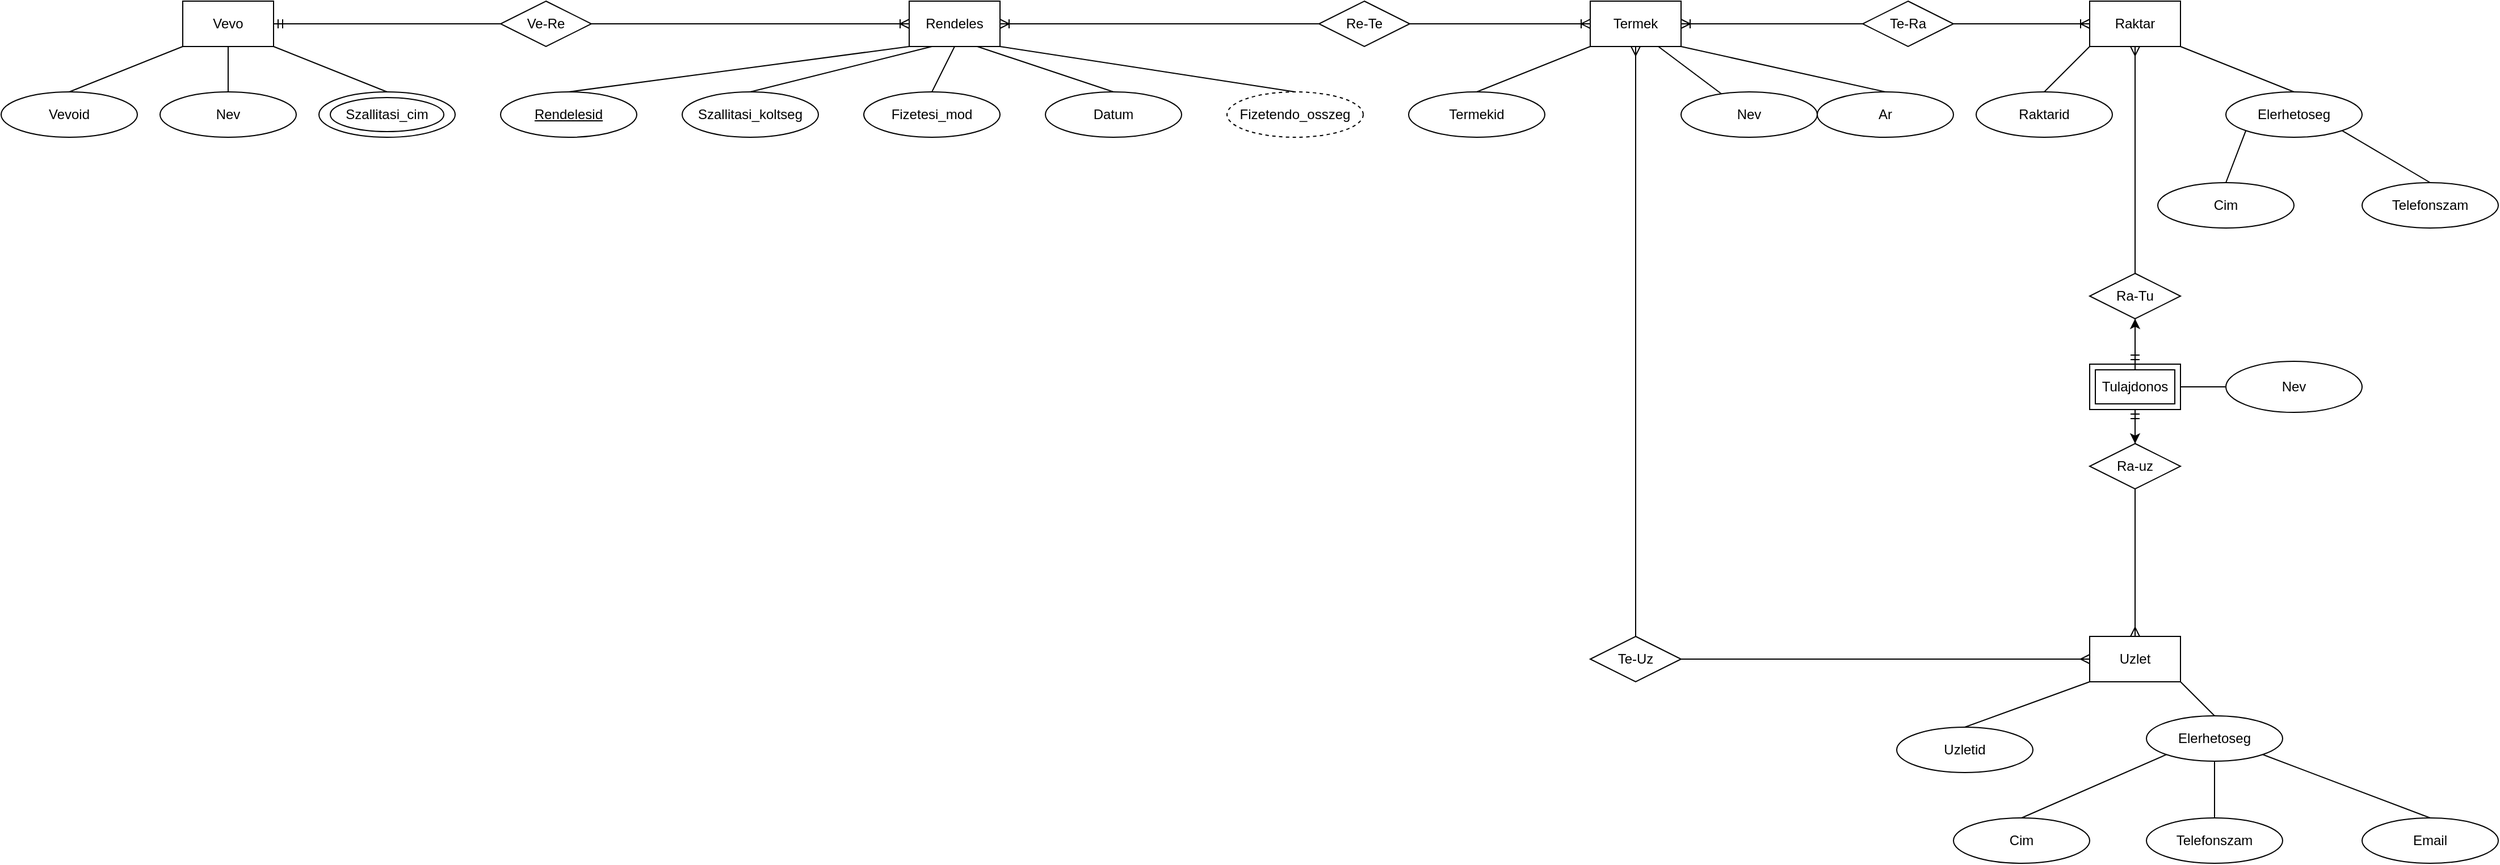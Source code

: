 <mxfile version="25.0.3">
  <diagram name="1 oldal" id="ZznkhlM1hTaa_zSXllxA">
    <mxGraphModel dx="2390" dy="1273" grid="0" gridSize="10" guides="1" tooltips="1" connect="1" arrows="1" fold="1" page="0" pageScale="1" pageWidth="827" pageHeight="1169" math="0" shadow="0">
      <root>
        <mxCell id="0" />
        <mxCell id="1" parent="0" />
        <mxCell id="7HbJ3YJ8rE8qMHtArInR-1" value="Nev" style="ellipse;whiteSpace=wrap;html=1;" parent="1" vertex="1">
          <mxGeometry x="220" y="320" width="120" height="40" as="geometry" />
        </mxCell>
        <mxCell id="7HbJ3YJ8rE8qMHtArInR-2" value="Vevoid" style="ellipse;whiteSpace=wrap;html=1;strokeColor=default;gradientColor=none;" parent="1" vertex="1">
          <mxGeometry x="80" y="320" width="120" height="40" as="geometry" />
        </mxCell>
        <mxCell id="7HbJ3YJ8rE8qMHtArInR-3" value="" style="ellipse;whiteSpace=wrap;html=1;" parent="1" vertex="1">
          <mxGeometry x="360" y="320" width="120" height="40" as="geometry" />
        </mxCell>
        <mxCell id="7HbJ3YJ8rE8qMHtArInR-4" value="Rendelesid" style="ellipse;whiteSpace=wrap;html=1;fontStyle=4" parent="1" vertex="1">
          <mxGeometry x="520" y="320" width="120" height="40" as="geometry" />
        </mxCell>
        <mxCell id="7HbJ3YJ8rE8qMHtArInR-5" value="Vevo" style="rounded=0;whiteSpace=wrap;html=1;strokeWidth=1;" parent="1" vertex="1">
          <mxGeometry x="240" y="240" width="80" height="40" as="geometry" />
        </mxCell>
        <mxCell id="7HbJ3YJ8rE8qMHtArInR-6" value="Szallitasi_cim" style="ellipse;whiteSpace=wrap;html=1;" parent="1" vertex="1">
          <mxGeometry x="370" y="325" width="100" height="30" as="geometry" />
        </mxCell>
        <mxCell id="7HbJ3YJ8rE8qMHtArInR-7" value="Rendeles" style="rounded=0;whiteSpace=wrap;html=1;" parent="1" vertex="1">
          <mxGeometry x="880" y="240" width="80" height="40" as="geometry" />
        </mxCell>
        <mxCell id="7HbJ3YJ8rE8qMHtArInR-9" value="Szallitasi_koltseg" style="ellipse;whiteSpace=wrap;html=1;" parent="1" vertex="1">
          <mxGeometry x="680" y="320" width="120" height="40" as="geometry" />
        </mxCell>
        <mxCell id="7HbJ3YJ8rE8qMHtArInR-10" value="Fizetesi_mod" style="ellipse;whiteSpace=wrap;html=1;" parent="1" vertex="1">
          <mxGeometry x="840" y="320" width="120" height="40" as="geometry" />
        </mxCell>
        <mxCell id="7HbJ3YJ8rE8qMHtArInR-11" value="Datum" style="ellipse;whiteSpace=wrap;html=1;" parent="1" vertex="1">
          <mxGeometry x="1000" y="320" width="120" height="40" as="geometry" />
        </mxCell>
        <mxCell id="7HbJ3YJ8rE8qMHtArInR-12" value="Fizetendo_osszeg" style="ellipse;whiteSpace=wrap;html=1;dashed=1;" parent="1" vertex="1">
          <mxGeometry x="1160" y="320" width="120" height="40" as="geometry" />
        </mxCell>
        <mxCell id="7HbJ3YJ8rE8qMHtArInR-13" value="Nev" style="ellipse;whiteSpace=wrap;html=1;" parent="1" vertex="1">
          <mxGeometry x="1560" y="320" width="120" height="40" as="geometry" />
        </mxCell>
        <mxCell id="7HbJ3YJ8rE8qMHtArInR-15" value="Ar" style="ellipse;whiteSpace=wrap;html=1;" parent="1" vertex="1">
          <mxGeometry x="1680" y="320" width="120" height="40" as="geometry" />
        </mxCell>
        <mxCell id="7HbJ3YJ8rE8qMHtArInR-16" value="&lt;div&gt;Termekid&lt;/div&gt;" style="ellipse;whiteSpace=wrap;html=1;" parent="1" vertex="1">
          <mxGeometry x="1320" y="320" width="120" height="40" as="geometry" />
        </mxCell>
        <mxCell id="7HbJ3YJ8rE8qMHtArInR-17" value="&lt;div&gt;Uzlet&lt;/div&gt;" style="rounded=0;whiteSpace=wrap;html=1;" parent="1" vertex="1">
          <mxGeometry x="1920" y="800" width="80" height="40" as="geometry" />
        </mxCell>
        <mxCell id="7HbJ3YJ8rE8qMHtArInR-18" value="Ve-Re" style="rhombus;whiteSpace=wrap;html=1;" parent="1" vertex="1">
          <mxGeometry x="520" y="240" width="80" height="40" as="geometry" />
        </mxCell>
        <mxCell id="7HbJ3YJ8rE8qMHtArInR-23" value="" style="edgeStyle=entityRelationEdgeStyle;fontSize=12;html=1;endArrow=ERmandOne;rounded=0;entryX=1;entryY=0.5;entryDx=0;entryDy=0;exitX=0;exitY=0.5;exitDx=0;exitDy=0;endFill=0;" parent="1" source="7HbJ3YJ8rE8qMHtArInR-18" target="7HbJ3YJ8rE8qMHtArInR-5" edge="1">
          <mxGeometry width="100" height="100" relative="1" as="geometry">
            <mxPoint x="810" y="210" as="sourcePoint" />
            <mxPoint x="240" y="180" as="targetPoint" />
          </mxGeometry>
        </mxCell>
        <mxCell id="7HbJ3YJ8rE8qMHtArInR-24" value="" style="edgeStyle=entityRelationEdgeStyle;fontSize=12;html=1;endArrow=ERoneToMany;rounded=0;entryX=0;entryY=0.5;entryDx=0;entryDy=0;exitX=1;exitY=0.5;exitDx=0;exitDy=0;" parent="1" source="7HbJ3YJ8rE8qMHtArInR-18" target="7HbJ3YJ8rE8qMHtArInR-7" edge="1">
          <mxGeometry width="100" height="100" relative="1" as="geometry">
            <mxPoint x="810" y="410" as="sourcePoint" />
            <mxPoint x="910" y="310" as="targetPoint" />
          </mxGeometry>
        </mxCell>
        <mxCell id="7HbJ3YJ8rE8qMHtArInR-25" value="" style="endArrow=none;html=1;rounded=0;entryX=0;entryY=1;entryDx=0;entryDy=0;exitX=0.5;exitY=0;exitDx=0;exitDy=0;" parent="1" source="7HbJ3YJ8rE8qMHtArInR-2" target="7HbJ3YJ8rE8qMHtArInR-5" edge="1">
          <mxGeometry width="50" height="50" relative="1" as="geometry">
            <mxPoint x="330" y="390" as="sourcePoint" />
            <mxPoint x="380" y="340" as="targetPoint" />
          </mxGeometry>
        </mxCell>
        <mxCell id="7HbJ3YJ8rE8qMHtArInR-26" value="" style="endArrow=none;html=1;rounded=0;entryX=0.5;entryY=1;entryDx=0;entryDy=0;exitX=0.5;exitY=0;exitDx=0;exitDy=0;" parent="1" source="7HbJ3YJ8rE8qMHtArInR-1" target="7HbJ3YJ8rE8qMHtArInR-5" edge="1">
          <mxGeometry width="50" height="50" relative="1" as="geometry">
            <mxPoint x="330" y="390" as="sourcePoint" />
            <mxPoint x="380" y="340" as="targetPoint" />
          </mxGeometry>
        </mxCell>
        <mxCell id="7HbJ3YJ8rE8qMHtArInR-27" value="" style="endArrow=none;html=1;rounded=0;entryX=1;entryY=1;entryDx=0;entryDy=0;exitX=0.5;exitY=0;exitDx=0;exitDy=0;" parent="1" source="7HbJ3YJ8rE8qMHtArInR-3" target="7HbJ3YJ8rE8qMHtArInR-5" edge="1">
          <mxGeometry width="50" height="50" relative="1" as="geometry">
            <mxPoint x="330" y="390" as="sourcePoint" />
            <mxPoint x="380" y="340" as="targetPoint" />
          </mxGeometry>
        </mxCell>
        <mxCell id="7HbJ3YJ8rE8qMHtArInR-29" value="" style="endArrow=none;html=1;rounded=0;entryX=0;entryY=1;entryDx=0;entryDy=0;exitX=0.5;exitY=0;exitDx=0;exitDy=0;" parent="1" source="7HbJ3YJ8rE8qMHtArInR-4" target="7HbJ3YJ8rE8qMHtArInR-7" edge="1">
          <mxGeometry width="50" height="50" relative="1" as="geometry">
            <mxPoint x="330" y="390" as="sourcePoint" />
            <mxPoint x="380" y="340" as="targetPoint" />
          </mxGeometry>
        </mxCell>
        <mxCell id="7HbJ3YJ8rE8qMHtArInR-30" value="" style="endArrow=none;html=1;rounded=0;exitX=0.5;exitY=0;exitDx=0;exitDy=0;entryX=0.25;entryY=1;entryDx=0;entryDy=0;" parent="1" source="7HbJ3YJ8rE8qMHtArInR-9" target="7HbJ3YJ8rE8qMHtArInR-7" edge="1">
          <mxGeometry width="50" height="50" relative="1" as="geometry">
            <mxPoint x="330" y="390" as="sourcePoint" />
            <mxPoint x="380" y="340" as="targetPoint" />
          </mxGeometry>
        </mxCell>
        <mxCell id="7HbJ3YJ8rE8qMHtArInR-31" value="" style="endArrow=none;html=1;rounded=0;entryX=0.5;entryY=0;entryDx=0;entryDy=0;exitX=0.5;exitY=1;exitDx=0;exitDy=0;" parent="1" source="7HbJ3YJ8rE8qMHtArInR-7" target="7HbJ3YJ8rE8qMHtArInR-10" edge="1">
          <mxGeometry width="50" height="50" relative="1" as="geometry">
            <mxPoint x="330" y="390" as="sourcePoint" />
            <mxPoint x="450" y="440" as="targetPoint" />
          </mxGeometry>
        </mxCell>
        <mxCell id="7HbJ3YJ8rE8qMHtArInR-32" value="" style="endArrow=none;html=1;rounded=0;entryX=0.5;entryY=0;entryDx=0;entryDy=0;exitX=0.75;exitY=1;exitDx=0;exitDy=0;" parent="1" source="7HbJ3YJ8rE8qMHtArInR-7" target="7HbJ3YJ8rE8qMHtArInR-11" edge="1">
          <mxGeometry width="50" height="50" relative="1" as="geometry">
            <mxPoint x="850" y="390" as="sourcePoint" />
            <mxPoint x="900" y="340" as="targetPoint" />
          </mxGeometry>
        </mxCell>
        <mxCell id="7HbJ3YJ8rE8qMHtArInR-33" value="" style="endArrow=none;html=1;rounded=0;entryX=0.5;entryY=0;entryDx=0;entryDy=0;exitX=1;exitY=1;exitDx=0;exitDy=0;" parent="1" source="7HbJ3YJ8rE8qMHtArInR-7" target="7HbJ3YJ8rE8qMHtArInR-12" edge="1">
          <mxGeometry width="50" height="50" relative="1" as="geometry">
            <mxPoint x="850" y="390" as="sourcePoint" />
            <mxPoint x="900" y="340" as="targetPoint" />
          </mxGeometry>
        </mxCell>
        <mxCell id="7HbJ3YJ8rE8qMHtArInR-34" value="Termek" style="rounded=0;whiteSpace=wrap;html=1;" parent="1" vertex="1">
          <mxGeometry x="1480" y="240" width="80" height="40" as="geometry" />
        </mxCell>
        <mxCell id="7HbJ3YJ8rE8qMHtArInR-35" value="&lt;div&gt;Re-Te&lt;/div&gt;" style="rhombus;whiteSpace=wrap;html=1;" parent="1" vertex="1">
          <mxGeometry x="1241" y="240" width="80" height="40" as="geometry" />
        </mxCell>
        <mxCell id="7HbJ3YJ8rE8qMHtArInR-36" value="" style="edgeStyle=entityRelationEdgeStyle;fontSize=12;html=1;endArrow=ERoneToMany;rounded=0;entryX=1;entryY=0.5;entryDx=0;entryDy=0;exitX=0;exitY=0.5;exitDx=0;exitDy=0;" parent="1" source="7HbJ3YJ8rE8qMHtArInR-35" target="7HbJ3YJ8rE8qMHtArInR-7" edge="1">
          <mxGeometry width="100" height="100" relative="1" as="geometry">
            <mxPoint x="1190" y="220" as="sourcePoint" />
            <mxPoint x="1470" y="220" as="targetPoint" />
          </mxGeometry>
        </mxCell>
        <mxCell id="7HbJ3YJ8rE8qMHtArInR-37" value="" style="edgeStyle=entityRelationEdgeStyle;fontSize=12;html=1;endArrow=ERoneToMany;rounded=0;entryX=0;entryY=0.5;entryDx=0;entryDy=0;exitX=1;exitY=0.5;exitDx=0;exitDy=0;" parent="1" source="7HbJ3YJ8rE8qMHtArInR-35" target="7HbJ3YJ8rE8qMHtArInR-34" edge="1">
          <mxGeometry width="100" height="100" relative="1" as="geometry">
            <mxPoint x="1370" y="160" as="sourcePoint" />
            <mxPoint x="1650" y="160" as="targetPoint" />
          </mxGeometry>
        </mxCell>
        <mxCell id="7HbJ3YJ8rE8qMHtArInR-38" value="" style="endArrow=none;html=1;rounded=0;entryX=0;entryY=1;entryDx=0;entryDy=0;exitX=0.5;exitY=0;exitDx=0;exitDy=0;" parent="1" source="7HbJ3YJ8rE8qMHtArInR-16" target="7HbJ3YJ8rE8qMHtArInR-34" edge="1">
          <mxGeometry width="50" height="50" relative="1" as="geometry">
            <mxPoint x="1420" y="390" as="sourcePoint" />
            <mxPoint x="1470" y="340" as="targetPoint" />
          </mxGeometry>
        </mxCell>
        <mxCell id="7HbJ3YJ8rE8qMHtArInR-39" value="" style="endArrow=none;html=1;rounded=0;entryX=0.75;entryY=1;entryDx=0;entryDy=0;" parent="1" source="7HbJ3YJ8rE8qMHtArInR-13" target="7HbJ3YJ8rE8qMHtArInR-34" edge="1">
          <mxGeometry width="50" height="50" relative="1" as="geometry">
            <mxPoint x="1420" y="390" as="sourcePoint" />
            <mxPoint x="1560" y="300" as="targetPoint" />
          </mxGeometry>
        </mxCell>
        <mxCell id="7HbJ3YJ8rE8qMHtArInR-40" value="" style="endArrow=none;html=1;rounded=0;entryX=1;entryY=1;entryDx=0;entryDy=0;exitX=0.5;exitY=0;exitDx=0;exitDy=0;" parent="1" source="7HbJ3YJ8rE8qMHtArInR-15" target="7HbJ3YJ8rE8qMHtArInR-34" edge="1">
          <mxGeometry width="50" height="50" relative="1" as="geometry">
            <mxPoint x="1420" y="390" as="sourcePoint" />
            <mxPoint x="1470" y="340" as="targetPoint" />
          </mxGeometry>
        </mxCell>
        <mxCell id="7HbJ3YJ8rE8qMHtArInR-41" value="&lt;div&gt;Raktar&lt;/div&gt;" style="rounded=0;whiteSpace=wrap;html=1;" parent="1" vertex="1">
          <mxGeometry x="1920" y="240" width="80" height="40" as="geometry" />
        </mxCell>
        <mxCell id="7HbJ3YJ8rE8qMHtArInR-42" value="Te-Ra" style="rhombus;whiteSpace=wrap;html=1;" parent="1" vertex="1">
          <mxGeometry x="1720" y="240" width="80" height="40" as="geometry" />
        </mxCell>
        <mxCell id="7HbJ3YJ8rE8qMHtArInR-44" value="" style="edgeStyle=entityRelationEdgeStyle;fontSize=12;html=1;endArrow=ERoneToMany;rounded=0;entryX=1;entryY=0.5;entryDx=0;entryDy=0;exitX=0;exitY=0.5;exitDx=0;exitDy=0;" parent="1" source="7HbJ3YJ8rE8qMHtArInR-42" target="7HbJ3YJ8rE8qMHtArInR-34" edge="1">
          <mxGeometry width="100" height="100" relative="1" as="geometry">
            <mxPoint x="1590" y="450" as="sourcePoint" />
            <mxPoint x="1769" y="450" as="targetPoint" />
          </mxGeometry>
        </mxCell>
        <mxCell id="7HbJ3YJ8rE8qMHtArInR-45" value="" style="edgeStyle=entityRelationEdgeStyle;fontSize=12;html=1;endArrow=ERoneToMany;rounded=0;entryX=0;entryY=0.5;entryDx=0;entryDy=0;exitX=1;exitY=0.5;exitDx=0;exitDy=0;" parent="1" source="7HbJ3YJ8rE8qMHtArInR-42" target="7HbJ3YJ8rE8qMHtArInR-41" edge="1">
          <mxGeometry width="100" height="100" relative="1" as="geometry">
            <mxPoint x="1760" y="440" as="sourcePoint" />
            <mxPoint x="1939" y="440" as="targetPoint" />
          </mxGeometry>
        </mxCell>
        <mxCell id="7HbJ3YJ8rE8qMHtArInR-46" value="Raktarid" style="ellipse;whiteSpace=wrap;html=1;" parent="1" vertex="1">
          <mxGeometry x="1820" y="320" width="120" height="40" as="geometry" />
        </mxCell>
        <mxCell id="7HbJ3YJ8rE8qMHtArInR-47" value="Elerhetoseg" style="ellipse;whiteSpace=wrap;html=1;" parent="1" vertex="1">
          <mxGeometry x="2040" y="320" width="120" height="40" as="geometry" />
        </mxCell>
        <mxCell id="7HbJ3YJ8rE8qMHtArInR-48" value="Cim" style="ellipse;whiteSpace=wrap;html=1;" parent="1" vertex="1">
          <mxGeometry x="1980" y="400" width="120" height="40" as="geometry" />
        </mxCell>
        <mxCell id="7HbJ3YJ8rE8qMHtArInR-49" value="Telefonszam" style="ellipse;whiteSpace=wrap;html=1;" parent="1" vertex="1">
          <mxGeometry x="2160" y="400" width="120" height="40" as="geometry" />
        </mxCell>
        <mxCell id="7HbJ3YJ8rE8qMHtArInR-50" value="" style="endArrow=none;html=1;rounded=0;entryX=0;entryY=1;entryDx=0;entryDy=0;exitX=0.5;exitY=0;exitDx=0;exitDy=0;" parent="1" source="7HbJ3YJ8rE8qMHtArInR-48" target="7HbJ3YJ8rE8qMHtArInR-47" edge="1">
          <mxGeometry width="50" height="50" relative="1" as="geometry">
            <mxPoint x="1740" y="420" as="sourcePoint" />
            <mxPoint x="1790" y="370" as="targetPoint" />
          </mxGeometry>
        </mxCell>
        <mxCell id="7HbJ3YJ8rE8qMHtArInR-51" value="" style="endArrow=none;html=1;rounded=0;entryX=0.5;entryY=0;entryDx=0;entryDy=0;exitX=1;exitY=1;exitDx=0;exitDy=0;" parent="1" source="7HbJ3YJ8rE8qMHtArInR-47" target="7HbJ3YJ8rE8qMHtArInR-49" edge="1">
          <mxGeometry width="50" height="50" relative="1" as="geometry">
            <mxPoint x="1740" y="420" as="sourcePoint" />
            <mxPoint x="1790" y="370" as="targetPoint" />
          </mxGeometry>
        </mxCell>
        <mxCell id="7HbJ3YJ8rE8qMHtArInR-52" value="" style="endArrow=none;html=1;rounded=0;entryX=0;entryY=1;entryDx=0;entryDy=0;exitX=0.5;exitY=0;exitDx=0;exitDy=0;" parent="1" source="7HbJ3YJ8rE8qMHtArInR-46" target="7HbJ3YJ8rE8qMHtArInR-41" edge="1">
          <mxGeometry width="50" height="50" relative="1" as="geometry">
            <mxPoint x="1740" y="420" as="sourcePoint" />
            <mxPoint x="1790" y="370" as="targetPoint" />
          </mxGeometry>
        </mxCell>
        <mxCell id="7HbJ3YJ8rE8qMHtArInR-53" value="" style="endArrow=none;html=1;rounded=0;entryX=0.5;entryY=0;entryDx=0;entryDy=0;exitX=1;exitY=1;exitDx=0;exitDy=0;" parent="1" source="7HbJ3YJ8rE8qMHtArInR-41" target="7HbJ3YJ8rE8qMHtArInR-47" edge="1">
          <mxGeometry width="50" height="50" relative="1" as="geometry">
            <mxPoint x="1740" y="420" as="sourcePoint" />
            <mxPoint x="1790" y="370" as="targetPoint" />
          </mxGeometry>
        </mxCell>
        <mxCell id="7HbJ3YJ8rE8qMHtArInR-54" value="Elerhetoseg" style="ellipse;whiteSpace=wrap;html=1;" parent="1" vertex="1">
          <mxGeometry x="1970" y="870" width="120" height="40" as="geometry" />
        </mxCell>
        <mxCell id="7HbJ3YJ8rE8qMHtArInR-56" style="edgeStyle=orthogonalEdgeStyle;rounded=0;orthogonalLoop=1;jettySize=auto;html=1;exitX=0.5;exitY=1;exitDx=0;exitDy=0;" parent="1" source="7HbJ3YJ8rE8qMHtArInR-54" target="7HbJ3YJ8rE8qMHtArInR-54" edge="1">
          <mxGeometry relative="1" as="geometry" />
        </mxCell>
        <mxCell id="7HbJ3YJ8rE8qMHtArInR-57" value="&lt;div&gt;Email&lt;/div&gt;" style="ellipse;whiteSpace=wrap;html=1;" parent="1" vertex="1">
          <mxGeometry x="2160" y="960" width="120" height="40" as="geometry" />
        </mxCell>
        <mxCell id="7HbJ3YJ8rE8qMHtArInR-58" value="Cim" style="ellipse;whiteSpace=wrap;html=1;" parent="1" vertex="1">
          <mxGeometry x="1800" y="960" width="120" height="40" as="geometry" />
        </mxCell>
        <mxCell id="7HbJ3YJ8rE8qMHtArInR-59" value="Telefonszam" style="ellipse;whiteSpace=wrap;html=1;" parent="1" vertex="1">
          <mxGeometry x="1970" y="960" width="120" height="40" as="geometry" />
        </mxCell>
        <mxCell id="7HbJ3YJ8rE8qMHtArInR-60" value="" style="endArrow=none;html=1;rounded=0;entryX=0;entryY=1;entryDx=0;entryDy=0;exitX=0.5;exitY=0;exitDx=0;exitDy=0;" parent="1" source="7HbJ3YJ8rE8qMHtArInR-58" target="7HbJ3YJ8rE8qMHtArInR-54" edge="1">
          <mxGeometry width="50" height="50" relative="1" as="geometry">
            <mxPoint x="2110" y="760" as="sourcePoint" />
            <mxPoint x="2160" y="710" as="targetPoint" />
          </mxGeometry>
        </mxCell>
        <mxCell id="7HbJ3YJ8rE8qMHtArInR-61" value="" style="endArrow=none;html=1;rounded=0;entryX=0.5;entryY=1;entryDx=0;entryDy=0;exitX=0.5;exitY=0;exitDx=0;exitDy=0;" parent="1" source="7HbJ3YJ8rE8qMHtArInR-59" target="7HbJ3YJ8rE8qMHtArInR-54" edge="1">
          <mxGeometry width="50" height="50" relative="1" as="geometry">
            <mxPoint x="2110" y="760" as="sourcePoint" />
            <mxPoint x="2160" y="710" as="targetPoint" />
          </mxGeometry>
        </mxCell>
        <mxCell id="7HbJ3YJ8rE8qMHtArInR-62" value="" style="endArrow=none;html=1;rounded=0;entryX=0.5;entryY=0;entryDx=0;entryDy=0;exitX=1;exitY=1;exitDx=0;exitDy=0;" parent="1" source="7HbJ3YJ8rE8qMHtArInR-54" target="7HbJ3YJ8rE8qMHtArInR-57" edge="1">
          <mxGeometry width="50" height="50" relative="1" as="geometry">
            <mxPoint x="2110" y="760" as="sourcePoint" />
            <mxPoint x="2140" y="960.0" as="targetPoint" />
          </mxGeometry>
        </mxCell>
        <mxCell id="7HbJ3YJ8rE8qMHtArInR-63" value="Uzletid" style="ellipse;whiteSpace=wrap;html=1;" parent="1" vertex="1">
          <mxGeometry x="1750" y="880" width="120" height="40" as="geometry" />
        </mxCell>
        <mxCell id="7HbJ3YJ8rE8qMHtArInR-64" value="" style="endArrow=none;html=1;rounded=0;entryX=0;entryY=1;entryDx=0;entryDy=0;exitX=0.5;exitY=0;exitDx=0;exitDy=0;" parent="1" source="7HbJ3YJ8rE8qMHtArInR-63" target="7HbJ3YJ8rE8qMHtArInR-17" edge="1">
          <mxGeometry width="50" height="50" relative="1" as="geometry">
            <mxPoint x="2110" y="760" as="sourcePoint" />
            <mxPoint x="2160" y="710" as="targetPoint" />
          </mxGeometry>
        </mxCell>
        <mxCell id="7HbJ3YJ8rE8qMHtArInR-65" value="" style="endArrow=none;html=1;rounded=0;entryX=1;entryY=1;entryDx=0;entryDy=0;exitX=0.5;exitY=0;exitDx=0;exitDy=0;" parent="1" source="7HbJ3YJ8rE8qMHtArInR-54" target="7HbJ3YJ8rE8qMHtArInR-17" edge="1">
          <mxGeometry width="50" height="50" relative="1" as="geometry">
            <mxPoint x="2110" y="760" as="sourcePoint" />
            <mxPoint x="2160" y="710" as="targetPoint" />
          </mxGeometry>
        </mxCell>
        <mxCell id="RbsKKCD8XNlGQWk84uUx-6" value="" style="edgeStyle=orthogonalEdgeStyle;rounded=0;orthogonalLoop=1;jettySize=auto;html=1;" edge="1" parent="1" source="7HbJ3YJ8rE8qMHtArInR-66" target="RbsKKCD8XNlGQWk84uUx-2">
          <mxGeometry relative="1" as="geometry" />
        </mxCell>
        <mxCell id="7HbJ3YJ8rE8qMHtArInR-66" value="Ra-Tu" style="rhombus;whiteSpace=wrap;html=1;" parent="1" vertex="1">
          <mxGeometry x="1920" y="480" width="80" height="40" as="geometry" />
        </mxCell>
        <mxCell id="7HbJ3YJ8rE8qMHtArInR-67" value="Te-Uz" style="rhombus;whiteSpace=wrap;html=1;" parent="1" vertex="1">
          <mxGeometry x="1480" y="800" width="80" height="40" as="geometry" />
        </mxCell>
        <mxCell id="7HbJ3YJ8rE8qMHtArInR-74" value="" style="endArrow=ERmany;html=1;rounded=0;endFill=0;entryX=0.5;entryY=1;entryDx=0;entryDy=0;exitX=0.5;exitY=0;exitDx=0;exitDy=0;" parent="1" source="7HbJ3YJ8rE8qMHtArInR-66" target="7HbJ3YJ8rE8qMHtArInR-41" edge="1">
          <mxGeometry width="50" height="50" relative="1" as="geometry">
            <mxPoint x="1740" y="590" as="sourcePoint" />
            <mxPoint x="1970" y="290" as="targetPoint" />
          </mxGeometry>
        </mxCell>
        <mxCell id="7HbJ3YJ8rE8qMHtArInR-75" value="" style="endArrow=ERmany;html=1;rounded=0;endFill=0;entryX=0.5;entryY=0;entryDx=0;entryDy=0;" parent="1" target="7HbJ3YJ8rE8qMHtArInR-17" edge="1">
          <mxGeometry width="50" height="50" relative="1" as="geometry">
            <mxPoint x="1960" y="670" as="sourcePoint" />
            <mxPoint x="2050" y="350" as="targetPoint" />
          </mxGeometry>
        </mxCell>
        <mxCell id="7HbJ3YJ8rE8qMHtArInR-76" value="" style="rounded=0;whiteSpace=wrap;html=1;" parent="1" vertex="1">
          <mxGeometry x="1920" y="560" width="80" height="40" as="geometry" />
        </mxCell>
        <mxCell id="RbsKKCD8XNlGQWk84uUx-7" value="" style="edgeStyle=orthogonalEdgeStyle;rounded=0;orthogonalLoop=1;jettySize=auto;html=1;" edge="1" parent="1" source="7HbJ3YJ8rE8qMHtArInR-77" target="7HbJ3YJ8rE8qMHtArInR-66">
          <mxGeometry relative="1" as="geometry" />
        </mxCell>
        <mxCell id="7HbJ3YJ8rE8qMHtArInR-77" value="Tulajdonos" style="rounded=0;whiteSpace=wrap;html=1;" parent="1" vertex="1">
          <mxGeometry x="1925" y="565" width="70" height="30" as="geometry" />
        </mxCell>
        <mxCell id="7HbJ3YJ8rE8qMHtArInR-78" value="" style="endArrow=ERmany;html=1;rounded=0;endFill=0;entryX=0.5;entryY=1;entryDx=0;entryDy=0;exitX=0.5;exitY=0;exitDx=0;exitDy=0;" parent="1" source="7HbJ3YJ8rE8qMHtArInR-67" target="7HbJ3YJ8rE8qMHtArInR-34" edge="1">
          <mxGeometry width="50" height="50" relative="1" as="geometry">
            <mxPoint x="1620" y="480" as="sourcePoint" />
            <mxPoint x="1620" y="280" as="targetPoint" />
          </mxGeometry>
        </mxCell>
        <mxCell id="7HbJ3YJ8rE8qMHtArInR-80" value="" style="endArrow=ERmany;html=1;rounded=0;endFill=0;entryX=0;entryY=0.5;entryDx=0;entryDy=0;exitX=1;exitY=0.5;exitDx=0;exitDy=0;" parent="1" source="7HbJ3YJ8rE8qMHtArInR-67" target="7HbJ3YJ8rE8qMHtArInR-17" edge="1">
          <mxGeometry width="50" height="50" relative="1" as="geometry">
            <mxPoint x="1680" y="580" as="sourcePoint" />
            <mxPoint x="1680" y="60" as="targetPoint" />
          </mxGeometry>
        </mxCell>
        <mxCell id="7HbJ3YJ8rE8qMHtArInR-82" value="Nev" style="ellipse;whiteSpace=wrap;html=1;" parent="1" vertex="1">
          <mxGeometry x="2040" y="557.5" width="120" height="45" as="geometry" />
        </mxCell>
        <mxCell id="RbsKKCD8XNlGQWk84uUx-1" value="" style="endArrow=none;html=1;rounded=0;entryX=0;entryY=0.5;entryDx=0;entryDy=0;exitX=1;exitY=0.5;exitDx=0;exitDy=0;" edge="1" parent="1" source="7HbJ3YJ8rE8qMHtArInR-76" target="7HbJ3YJ8rE8qMHtArInR-82">
          <mxGeometry width="50" height="50" relative="1" as="geometry">
            <mxPoint x="1740" y="690" as="sourcePoint" />
            <mxPoint x="1790" y="640" as="targetPoint" />
          </mxGeometry>
        </mxCell>
        <mxCell id="RbsKKCD8XNlGQWk84uUx-2" value="Ra-uz" style="rhombus;whiteSpace=wrap;html=1;" vertex="1" parent="1">
          <mxGeometry x="1920" y="630" width="80" height="40" as="geometry" />
        </mxCell>
        <mxCell id="RbsKKCD8XNlGQWk84uUx-4" value="" style="endArrow=none;html=1;rounded=0;entryX=0.5;entryY=0;entryDx=0;entryDy=0;startArrow=ERmandOne;startFill=0;" edge="1" parent="1" target="RbsKKCD8XNlGQWk84uUx-2">
          <mxGeometry width="50" height="50" relative="1" as="geometry">
            <mxPoint x="1960" y="600" as="sourcePoint" />
            <mxPoint x="1440" y="560" as="targetPoint" />
          </mxGeometry>
        </mxCell>
        <mxCell id="RbsKKCD8XNlGQWk84uUx-5" value="" style="endArrow=none;html=1;rounded=0;entryX=0.5;entryY=1;entryDx=0;entryDy=0;startArrow=ERmandOne;startFill=0;exitX=0.5;exitY=0;exitDx=0;exitDy=0;" edge="1" parent="1" source="7HbJ3YJ8rE8qMHtArInR-76" target="7HbJ3YJ8rE8qMHtArInR-66">
          <mxGeometry width="50" height="50" relative="1" as="geometry">
            <mxPoint x="1760" y="540" as="sourcePoint" />
            <mxPoint x="1760" y="570" as="targetPoint" />
          </mxGeometry>
        </mxCell>
      </root>
    </mxGraphModel>
  </diagram>
</mxfile>
